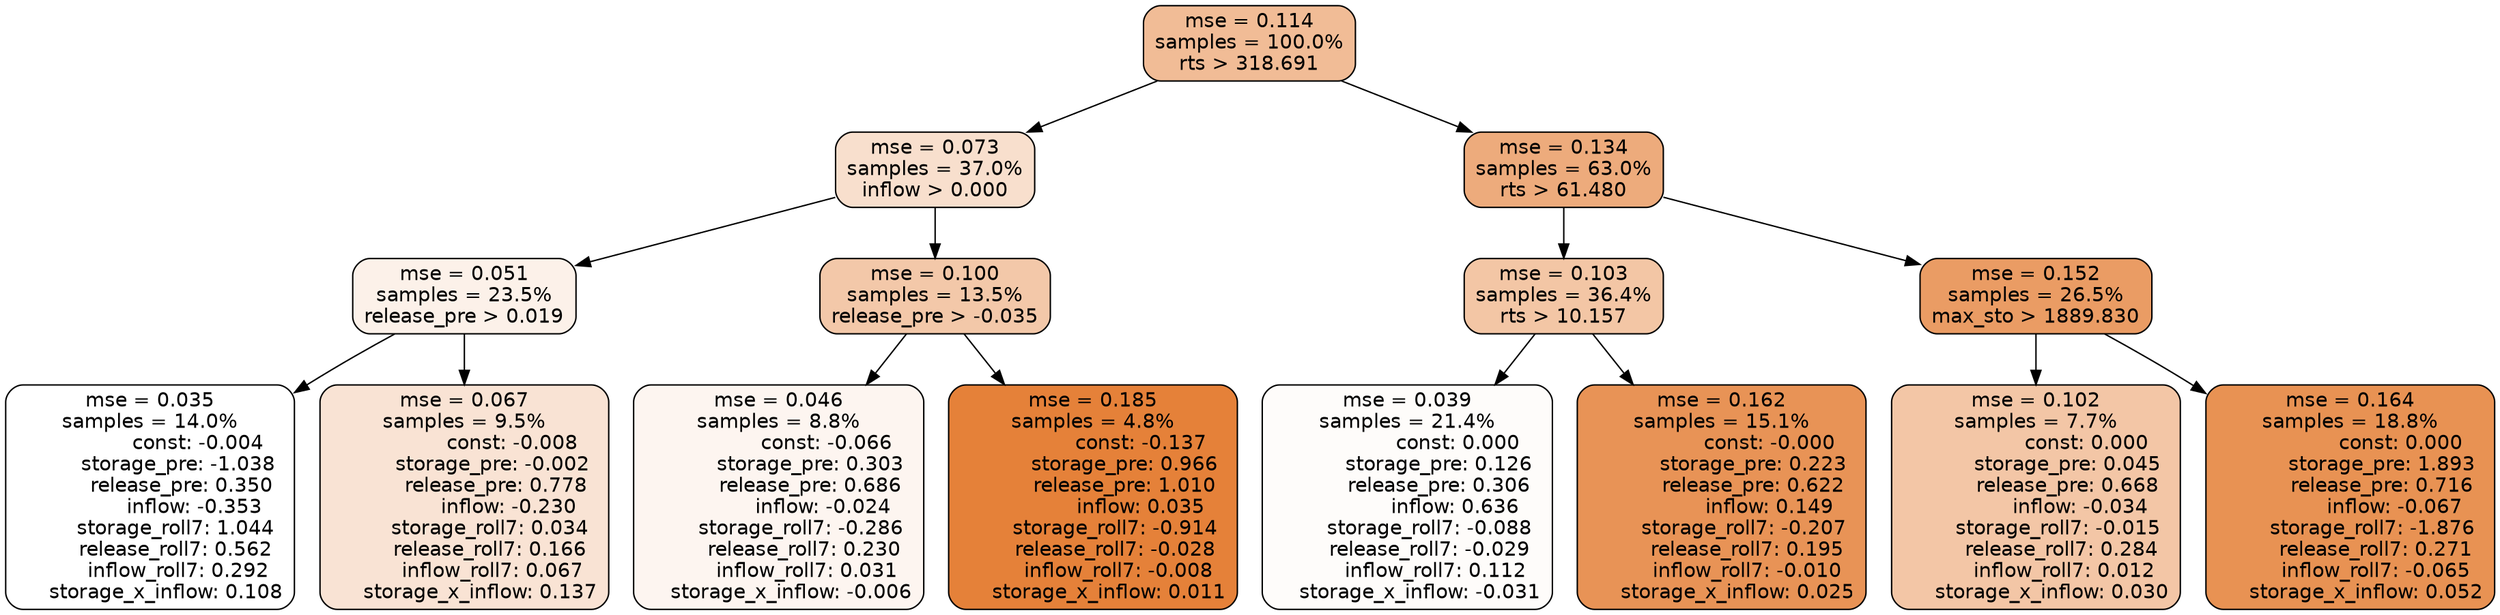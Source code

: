 digraph tree {
node [shape=rectangle, style="filled, rounded", color="black", fontname=helvetica] ;
edge [fontname=helvetica] ;
	"0" [label="mse = 0.114
samples = 100.0%
rts > 318.691", fillcolor="#f1bc96"]
	"8" [label="mse = 0.073
samples = 37.0%
inflow > 0.000", fillcolor="#f8dfcd"]
	"1" [label="mse = 0.134
samples = 63.0%
rts > 61.480", fillcolor="#edab7c"]
	"9" [label="mse = 0.051
samples = 23.5%
release_pre > 0.019", fillcolor="#fcf1e9"]
	"12" [label="mse = 0.100
samples = 13.5%
release_pre > -0.035", fillcolor="#f3c8a9"]
	"2" [label="mse = 0.103
samples = 36.4%
rts > 10.157", fillcolor="#f3c6a5"]
	"5" [label="mse = 0.152
samples = 26.5%
max_sto > 1889.830", fillcolor="#ea9c64"]
	"10" [label="mse = 0.035
samples = 14.0%
               const: -0.004
         storage_pre: -1.038
          release_pre: 0.350
              inflow: -0.353
        storage_roll7: 1.044
        release_roll7: 0.562
         inflow_roll7: 0.292
     storage_x_inflow: 0.108", fillcolor="#ffffff"]
	"11" [label="mse = 0.067
samples = 9.5%
               const: -0.008
         storage_pre: -0.002
          release_pre: 0.778
              inflow: -0.230
        storage_roll7: 0.034
        release_roll7: 0.166
         inflow_roll7: 0.067
     storage_x_inflow: 0.137", fillcolor="#f9e3d4"]
	"13" [label="mse = 0.046
samples = 8.8%
               const: -0.066
          storage_pre: 0.303
          release_pre: 0.686
              inflow: -0.024
       storage_roll7: -0.286
        release_roll7: 0.230
         inflow_roll7: 0.031
    storage_x_inflow: -0.006", fillcolor="#fdf5f0"]
	"14" [label="mse = 0.185
samples = 4.8%
               const: -0.137
          storage_pre: 0.966
          release_pre: 1.010
               inflow: 0.035
       storage_roll7: -0.914
       release_roll7: -0.028
        inflow_roll7: -0.008
     storage_x_inflow: 0.011", fillcolor="#e58139"]
	"3" [label="mse = 0.039
samples = 21.4%
                const: 0.000
          storage_pre: 0.126
          release_pre: 0.306
               inflow: 0.636
       storage_roll7: -0.088
       release_roll7: -0.029
         inflow_roll7: 0.112
    storage_x_inflow: -0.031", fillcolor="#fefcfa"]
	"4" [label="mse = 0.162
samples = 15.1%
               const: -0.000
          storage_pre: 0.223
          release_pre: 0.622
               inflow: 0.149
       storage_roll7: -0.207
        release_roll7: 0.195
        inflow_roll7: -0.010
     storage_x_inflow: 0.025", fillcolor="#e89356"]
	"7" [label="mse = 0.102
samples = 7.7%
                const: 0.000
          storage_pre: 0.045
          release_pre: 0.668
              inflow: -0.034
       storage_roll7: -0.015
        release_roll7: 0.284
         inflow_roll7: 0.012
     storage_x_inflow: 0.030", fillcolor="#f3c6a6"]
	"6" [label="mse = 0.164
samples = 18.8%
                const: 0.000
          storage_pre: 1.893
          release_pre: 0.716
              inflow: -0.067
       storage_roll7: -1.876
        release_roll7: 0.271
        inflow_roll7: -0.065
     storage_x_inflow: 0.052", fillcolor="#e89253"]

	"0" -> "1"
	"0" -> "8"
	"8" -> "9"
	"8" -> "12"
	"1" -> "2"
	"1" -> "5"
	"9" -> "10"
	"9" -> "11"
	"12" -> "13"
	"12" -> "14"
	"2" -> "3"
	"2" -> "4"
	"5" -> "6"
	"5" -> "7"
}